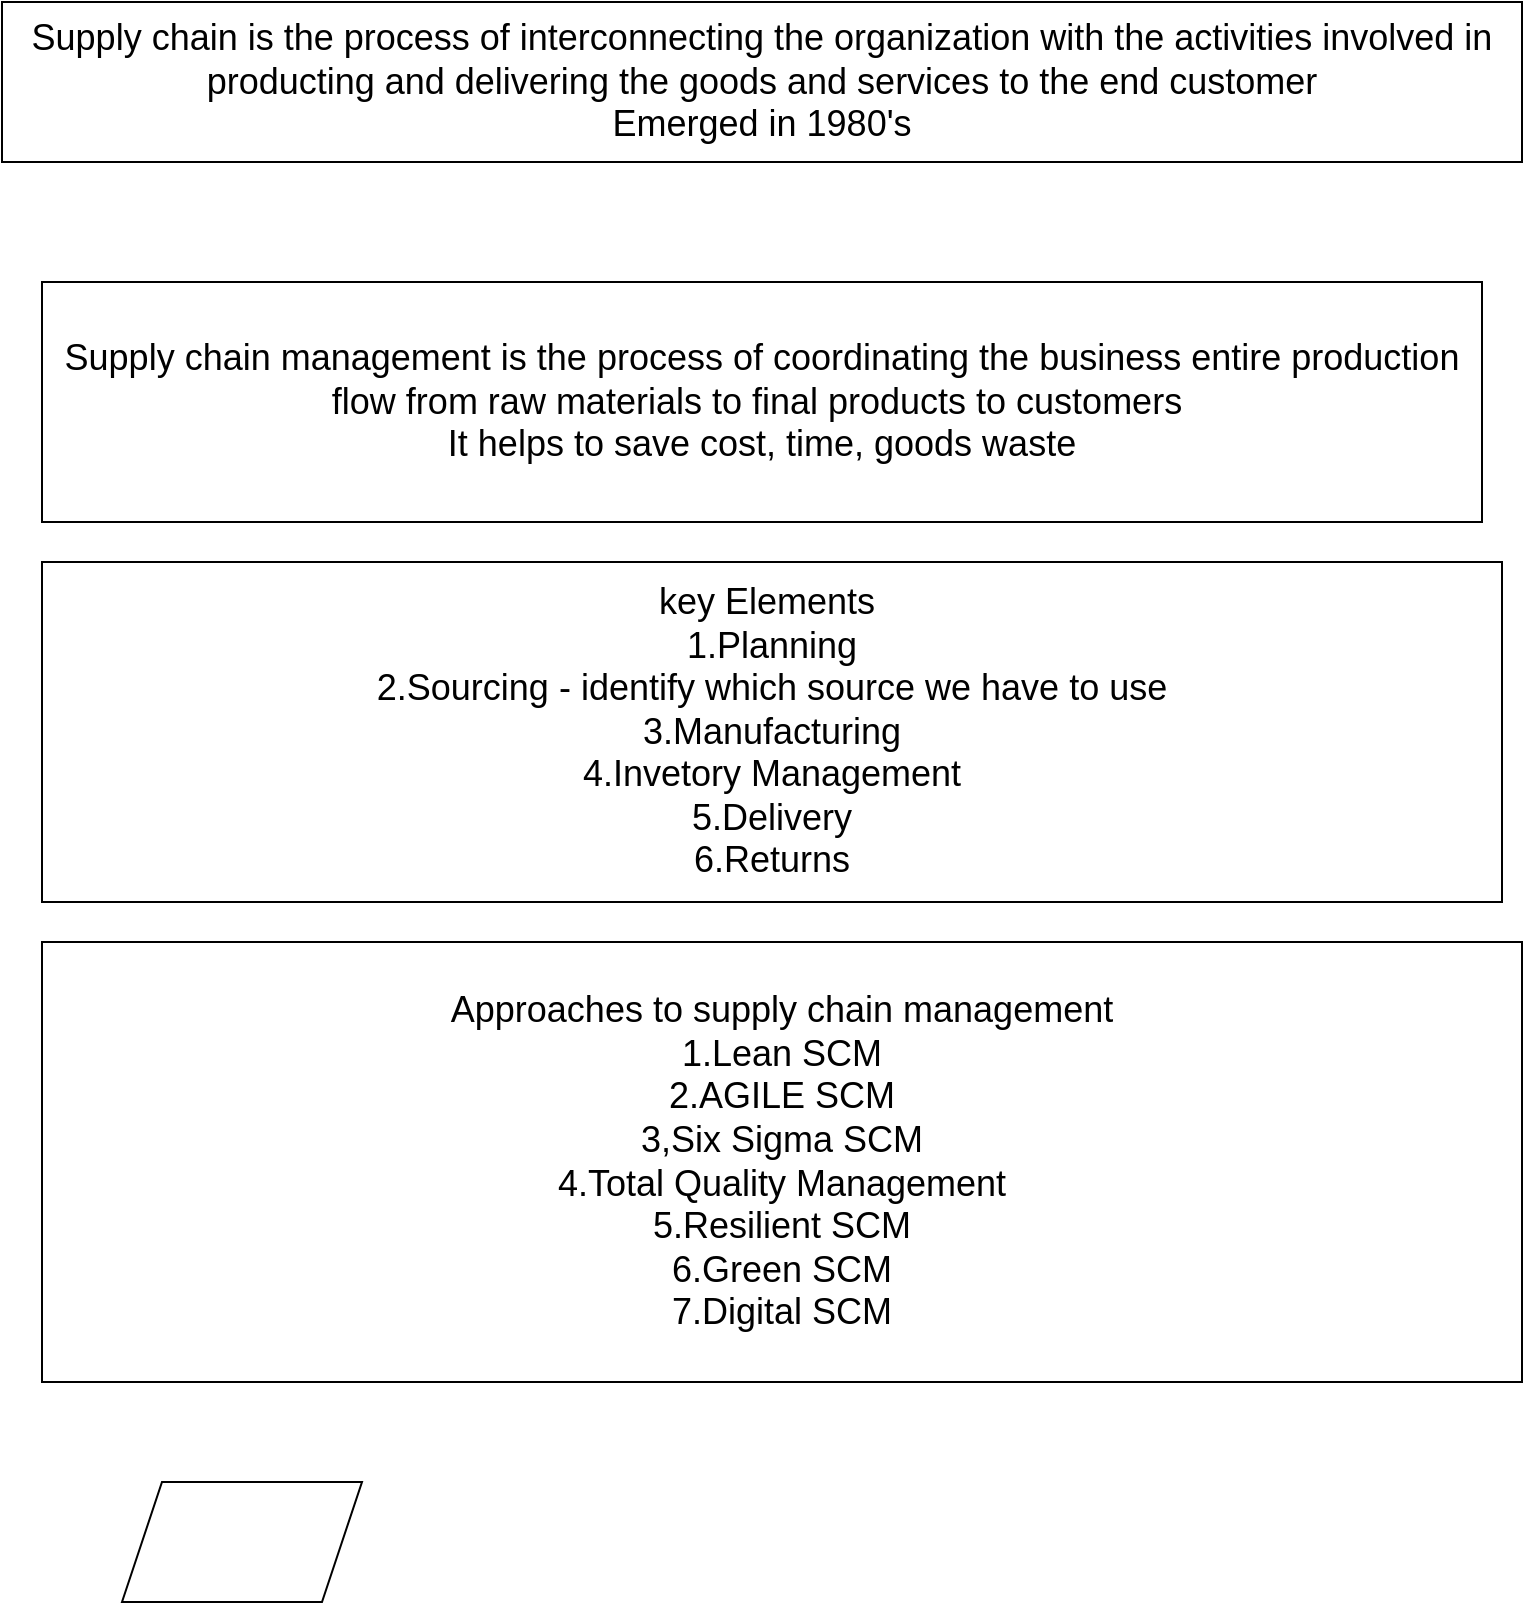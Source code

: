 <mxfile version="26.2.14">
  <diagram name="Page-1" id="tVBdfpuG-64OZT9qP7Xx">
    <mxGraphModel dx="1426" dy="777" grid="1" gridSize="10" guides="1" tooltips="1" connect="1" arrows="1" fold="1" page="1" pageScale="1" pageWidth="850" pageHeight="1100" math="0" shadow="0">
      <root>
        <mxCell id="0" />
        <mxCell id="1" parent="0" />
        <mxCell id="BFeNqNKIFf8Pdjw5S3uA-1" value="&lt;font style=&quot;font-size: 18px;&quot;&gt;Supply chain is the process of interconnecting the organization with the activities involved in producting and delivering the goods and services to the end customer&lt;/font&gt;&lt;div&gt;&lt;span style=&quot;font-size: 18px;&quot;&gt;Emerged in 1980&#39;s&lt;/span&gt;&lt;/div&gt;" style="rounded=0;whiteSpace=wrap;html=1;" vertex="1" parent="1">
          <mxGeometry x="30" y="80" width="760" height="80" as="geometry" />
        </mxCell>
        <mxCell id="BFeNqNKIFf8Pdjw5S3uA-3" value="&lt;font style=&quot;font-size: 18px;&quot;&gt;Supply chain management is the process of coordinating the business entire production flow from raw materials to final products to customers&amp;nbsp;&lt;br&gt;It helps to save cost, time, goods waste&lt;/font&gt;" style="rounded=0;whiteSpace=wrap;html=1;" vertex="1" parent="1">
          <mxGeometry x="50" y="220" width="720" height="120" as="geometry" />
        </mxCell>
        <mxCell id="BFeNqNKIFf8Pdjw5S3uA-4" value="&lt;font style=&quot;font-size: 18px;&quot;&gt;key Elements&amp;nbsp;&lt;br&gt;1.Planning&lt;/font&gt;&lt;div&gt;&lt;font style=&quot;font-size: 18px;&quot;&gt;2.Sourcing - identify which source we have to use&lt;/font&gt;&lt;/div&gt;&lt;div&gt;&lt;font style=&quot;font-size: 18px;&quot;&gt;3.Manufacturing&lt;/font&gt;&lt;/div&gt;&lt;div&gt;&lt;font style=&quot;font-size: 18px;&quot;&gt;4.Invetory Management&lt;/font&gt;&lt;/div&gt;&lt;div&gt;&lt;font style=&quot;font-size: 18px;&quot;&gt;5.Delivery&lt;/font&gt;&lt;/div&gt;&lt;div&gt;&lt;font style=&quot;font-size: 18px;&quot;&gt;6.Returns&lt;/font&gt;&lt;/div&gt;" style="rounded=0;whiteSpace=wrap;html=1;" vertex="1" parent="1">
          <mxGeometry x="50" y="360" width="730" height="170" as="geometry" />
        </mxCell>
        <mxCell id="BFeNqNKIFf8Pdjw5S3uA-5" value="&lt;font style=&quot;font-size: 18px;&quot;&gt;Approaches to supply chain management&lt;/font&gt;&lt;div&gt;&lt;font style=&quot;font-size: 18px;&quot;&gt;1.Lean SCM&lt;/font&gt;&lt;/div&gt;&lt;div&gt;&lt;font style=&quot;font-size: 18px;&quot;&gt;2.AGILE SCM&lt;/font&gt;&lt;/div&gt;&lt;div&gt;&lt;font style=&quot;font-size: 18px;&quot;&gt;3,Six Sigma SCM&lt;/font&gt;&lt;/div&gt;&lt;div&gt;&lt;font style=&quot;font-size: 18px;&quot;&gt;4.Total Quality Management&lt;/font&gt;&lt;/div&gt;&lt;div&gt;&lt;font style=&quot;font-size: 18px;&quot;&gt;5.Resilient SCM&lt;/font&gt;&lt;/div&gt;&lt;div&gt;&lt;font style=&quot;font-size: 18px;&quot;&gt;6.Green SCM&lt;/font&gt;&lt;/div&gt;&lt;div&gt;&lt;font style=&quot;font-size: 18px;&quot;&gt;7.Digital SCM&lt;/font&gt;&lt;/div&gt;" style="rounded=0;whiteSpace=wrap;html=1;" vertex="1" parent="1">
          <mxGeometry x="50" y="550" width="740" height="220" as="geometry" />
        </mxCell>
        <mxCell id="BFeNqNKIFf8Pdjw5S3uA-6" value="" style="shape=parallelogram;perimeter=parallelogramPerimeter;whiteSpace=wrap;html=1;fixedSize=1;" vertex="1" parent="1">
          <mxGeometry x="90" y="820" width="120" height="60" as="geometry" />
        </mxCell>
      </root>
    </mxGraphModel>
  </diagram>
</mxfile>

